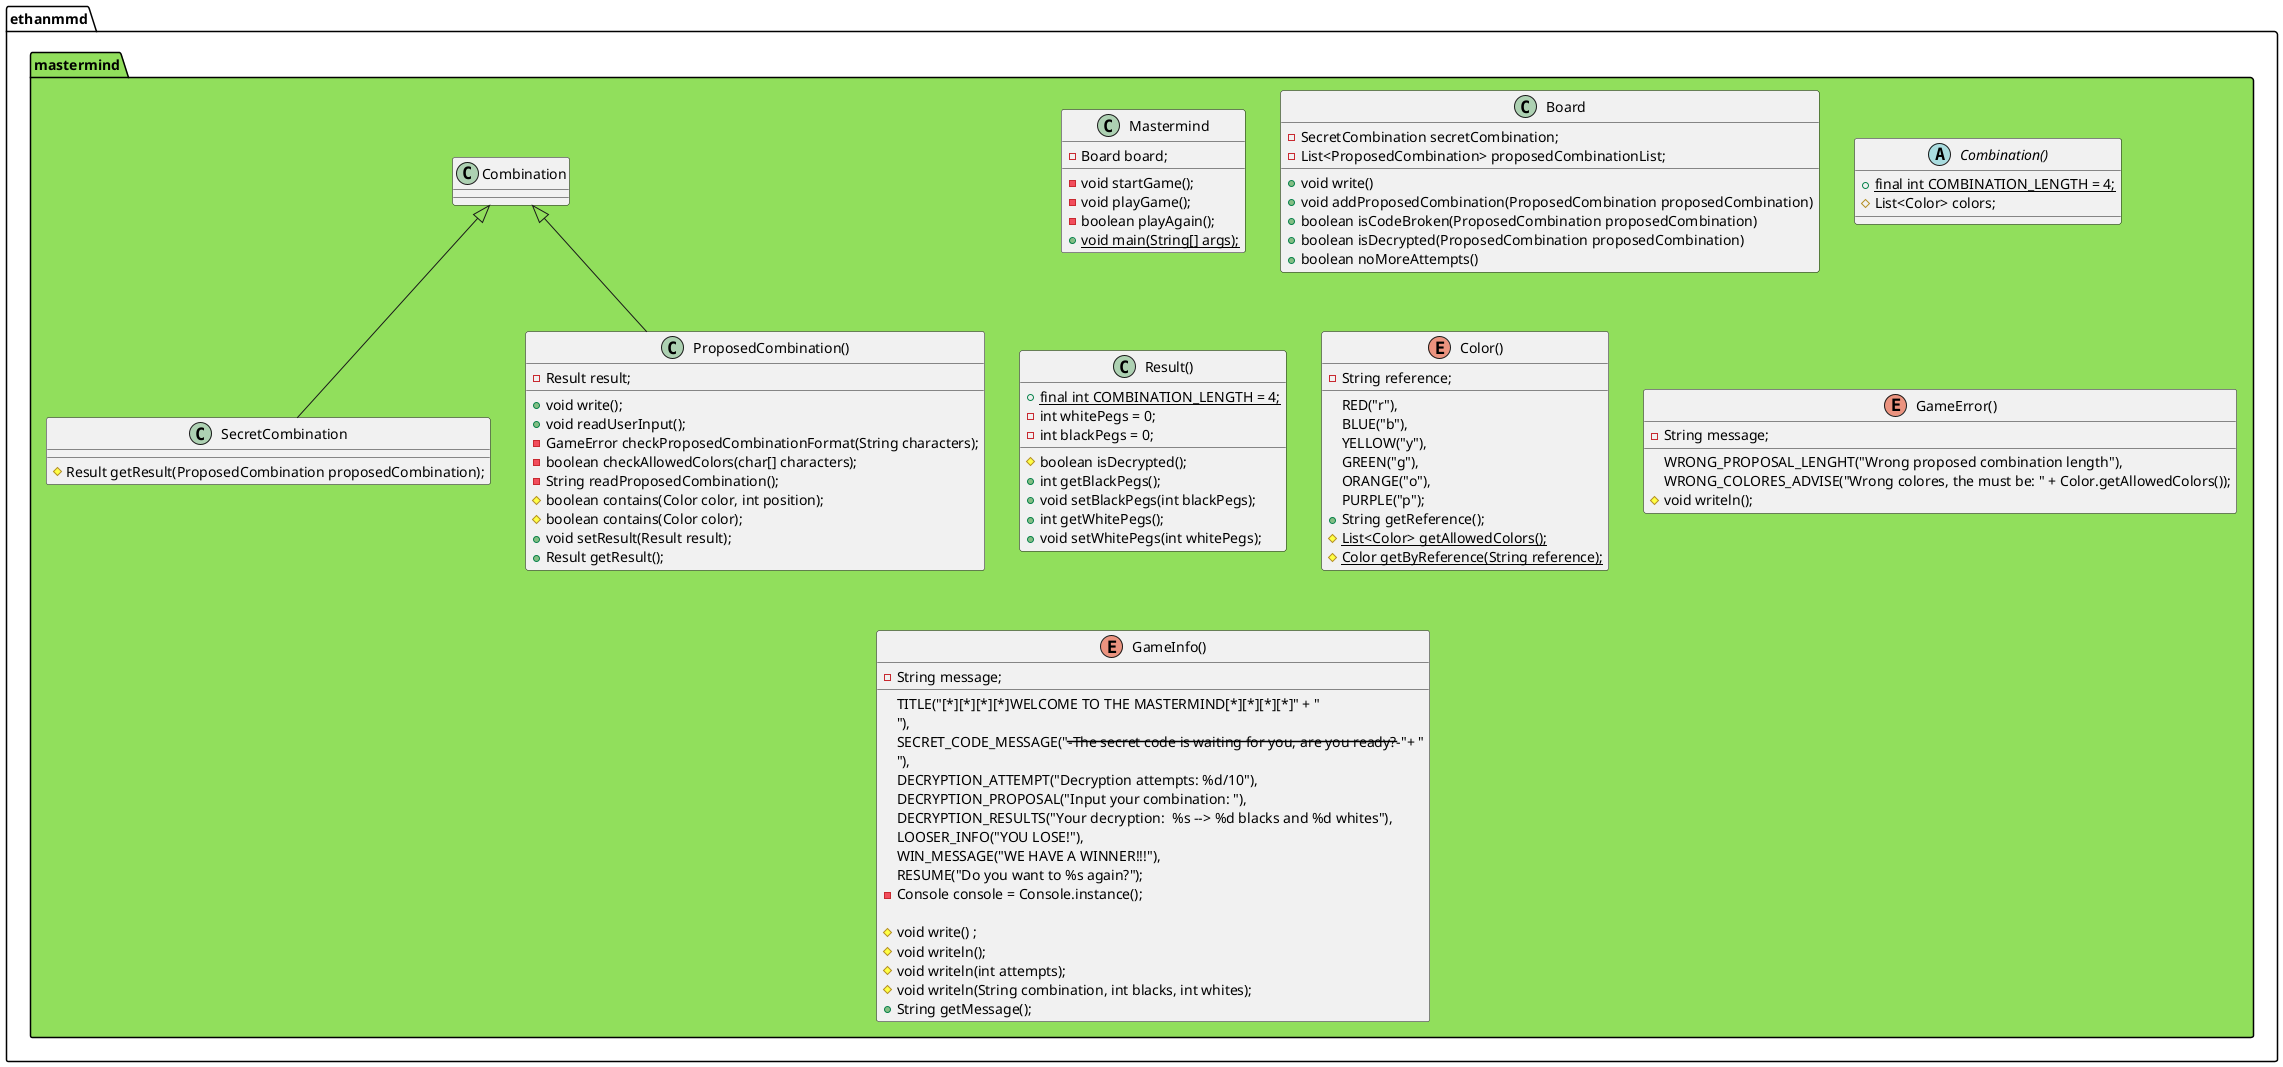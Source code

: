@startuml

package ethanmmd.mastermind #91DF5C{

    class Mastermind{
        - Board board;
        - void startGame();
        - void playGame();
        - boolean playAgain();
        + {static} void main(String[] args);
    }

    class Board{
        - SecretCombination secretCombination;
        - List<ProposedCombination> proposedCombinationList;

        + void write()
        + void addProposedCombination(ProposedCombination proposedCombination)
        + boolean isCodeBroken(ProposedCombination proposedCombination)
        + boolean isDecrypted(ProposedCombination proposedCombination)
        + boolean noMoreAttempts()
    }

    abstract class Combination(){
        + {static} final int COMBINATION_LENGTH = 4;
        # List<Color> colors;
    }

    class SecretCombination extends Combination{
        # Result getResult(ProposedCombination proposedCombination);
     }

    class ProposedCombination() extends Combination{
        - Result result;
        + void write();
        + void readUserInput();
        - GameError checkProposedCombinationFormat(String characters);
        - boolean checkAllowedColors(char[] characters);
        - String readProposedCombination();
        # boolean contains(Color color, int position);
        # boolean contains(Color color);
        + void setResult(Result result);
        + Result getResult();
     }

     class Result(){
        + {static} final int COMBINATION_LENGTH = 4;
        - int whitePegs = 0;
        - int blackPegs = 0;
        # boolean isDecrypted();
        + int getBlackPegs();
        + void setBlackPegs(int blackPegs);
        + int getWhitePegs();
        + void setWhitePegs(int whitePegs);
     }
     
     enum Color(){
        RED("r"),
        BLUE("b"),
        YELLOW("y"),
        GREEN("g"),
        ORANGE("o"),
        PURPLE("p");
        
        - String reference;     
        + String getReference();
        # {static} List<Color> getAllowedColors();
        # {static} Color getByReference(String reference);
     
     }
          
     enum GameError(){
         WRONG_PROPOSAL_LENGHT("Wrong proposed combination length"),
         WRONG_COLORES_ADVISE("Wrong colores, the must be: " + Color.getAllowedColors());
        - String message;
        # void writeln();
     }
          
     enum GameInfo(){
     
         TITLE("[*][*][*][*]WELCOME TO THE MASTERMIND[*][*][*][*]" + "\n"),
         SECRET_CODE_MESSAGE("---The secret code is waiting for you, are you ready?---"+ "\n"),
         DECRYPTION_ATTEMPT("Decryption attempts: %d/10"),
         DECRYPTION_PROPOSAL("Input your combination: "),
         DECRYPTION_RESULTS("Your decryption:  %s --> %d blacks and %d whites"),
         LOOSER_INFO("YOU LOSE!"),
         WIN_MESSAGE("WE HAVE A WINNER!!!"),
         RESUME("Do you want to %s again?");
     
         - String message;
         - Console console = Console.instance();
     
         # void write() ;
         # void writeln();
         # void writeln(int attempts);
         # void writeln(String combination, int blacks, int whites);
         + String getMessage();
     }




}

@enduml